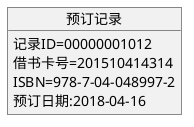 @startuml
object 预订记录{
    记录ID=00000001012
    借书卡号=201510414314
    ISBN=978-7-04-048997-2
    预订日期:2018-04-16
}
@enduml